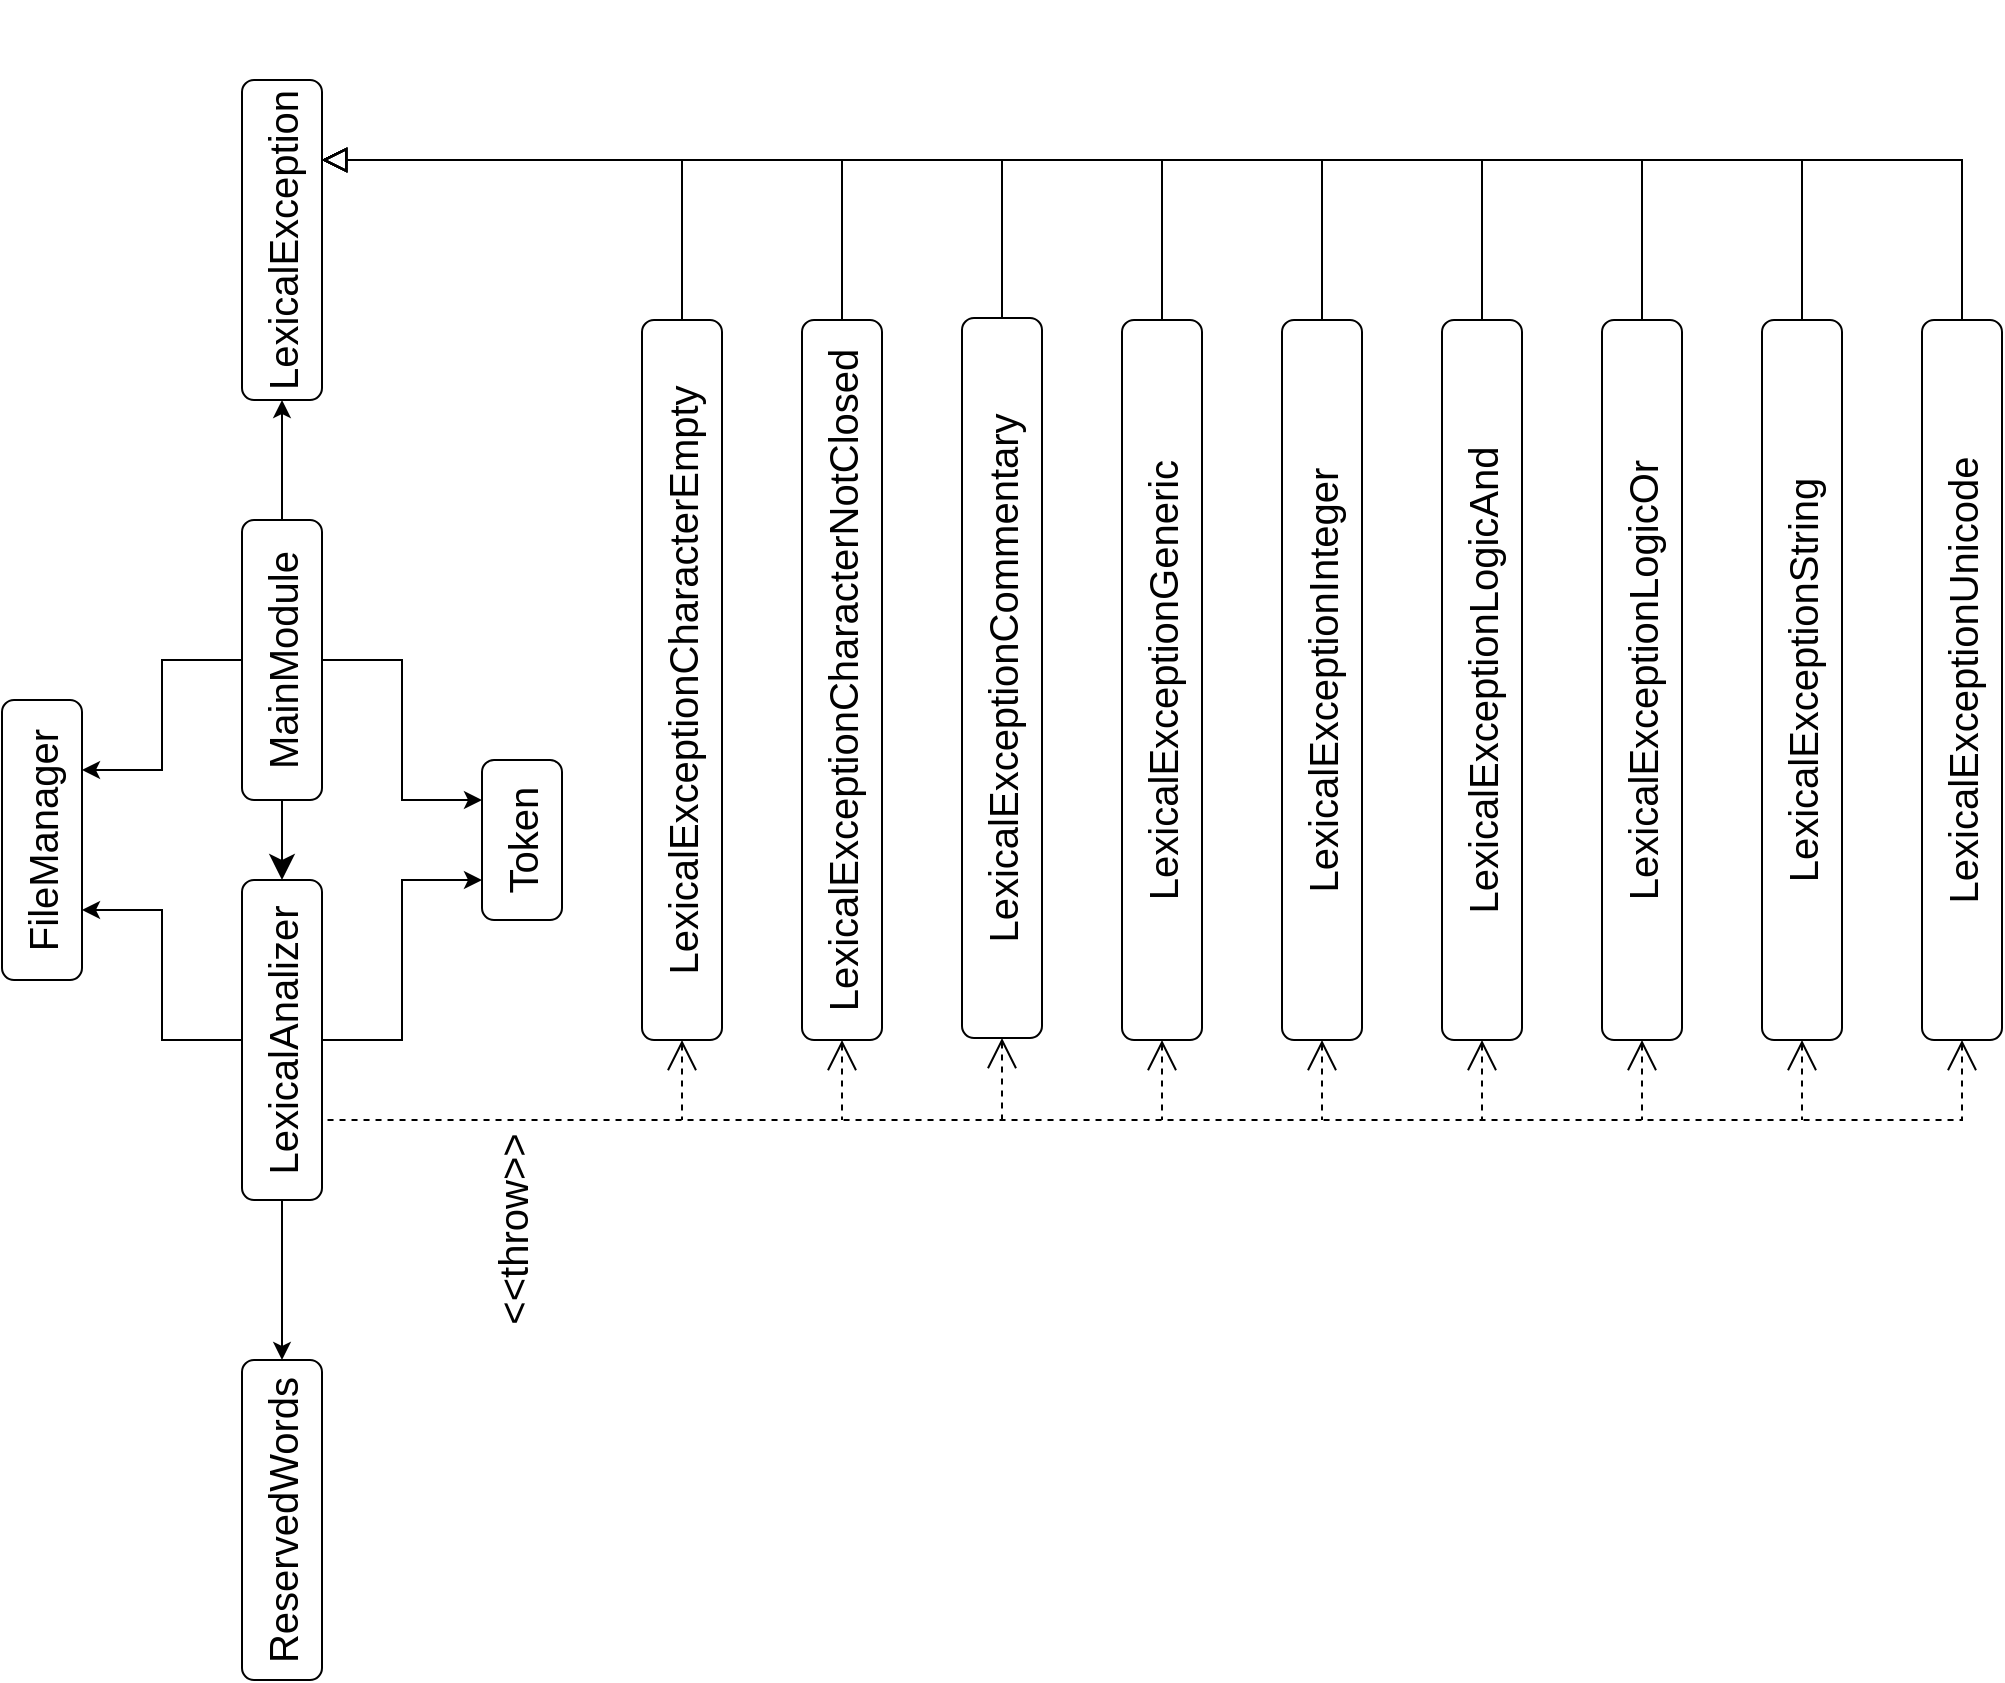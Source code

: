 <mxfile version="20.2.3" type="device"><diagram id="JPyv7Gp31r5-v8a4ra2v" name="Página-1"><mxGraphModel dx="3342" dy="475" grid="1" gridSize="10" guides="1" tooltips="1" connect="1" arrows="1" fold="1" page="0" pageScale="1" pageWidth="827" pageHeight="1169" math="0" shadow="0"><root><mxCell id="0"/><mxCell id="1" parent="0"/><mxCell id="3EwePg1L35wS43MwtObF-40" value="" style="group;rotation=-90;" parent="1" vertex="1" connectable="0"><mxGeometry x="80" y="480" width="840" height="1000" as="geometry"/></mxCell><mxCell id="K6XusGN2tXa1iuCb6UQw-1" value="FileManager" style="rounded=1;whiteSpace=wrap;html=1;fontSize=20;rotation=-90;" parent="3EwePg1L35wS43MwtObF-40" vertex="1"><mxGeometry x="-130" y="480" width="140" height="40" as="geometry"/></mxCell><mxCell id="K6XusGN2tXa1iuCb6UQw-2" value="LexicalAnalizer" style="rounded=1;whiteSpace=wrap;html=1;fontSize=20;rotation=-90;" parent="3EwePg1L35wS43MwtObF-40" vertex="1"><mxGeometry x="-20" y="580" width="160" height="40" as="geometry"/></mxCell><mxCell id="K6XusGN2tXa1iuCb6UQw-3" value="MainModule" style="rounded=1;whiteSpace=wrap;html=1;fontSize=20;rotation=-90;" parent="3EwePg1L35wS43MwtObF-40" vertex="1"><mxGeometry x="-10" y="390" width="140" height="40" as="geometry"/></mxCell><mxCell id="K6XusGN2tXa1iuCb6UQw-4" value="ReservedWords" style="rounded=1;whiteSpace=wrap;html=1;fontSize=20;rotation=-90;" parent="3EwePg1L35wS43MwtObF-40" vertex="1"><mxGeometry x="-20" y="820" width="160" height="40" as="geometry"/></mxCell><mxCell id="K6XusGN2tXa1iuCb6UQw-5" value="Token" style="rounded=1;whiteSpace=wrap;html=1;fontSize=20;rotation=-90;" parent="3EwePg1L35wS43MwtObF-40" vertex="1"><mxGeometry x="140" y="480" width="80" height="40" as="geometry"/></mxCell><mxCell id="K6XusGN2tXa1iuCb6UQw-6" value="" style="endArrow=classic;html=1;rounded=0;fontSize=20;entryX=0.75;entryY=0;entryDx=0;entryDy=0;exitX=0.5;exitY=1;exitDx=0;exitDy=0;" parent="3EwePg1L35wS43MwtObF-40" source="K6XusGN2tXa1iuCb6UQw-3" target="K6XusGN2tXa1iuCb6UQw-5" edge="1"><mxGeometry width="50" height="50" relative="1" as="geometry"><mxPoint x="40" y="640" as="sourcePoint"/><mxPoint x="-10" y="590" as="targetPoint"/><Array as="points"><mxPoint x="120" y="410"/><mxPoint x="120" y="480"/></Array></mxGeometry></mxCell><mxCell id="K6XusGN2tXa1iuCb6UQw-7" value="" style="endArrow=classic;html=1;rounded=0;fontSize=20;exitX=0.5;exitY=1;exitDx=0;exitDy=0;entryX=0.25;entryY=0;entryDx=0;entryDy=0;" parent="3EwePg1L35wS43MwtObF-40" source="K6XusGN2tXa1iuCb6UQw-2" target="K6XusGN2tXa1iuCb6UQw-5" edge="1"><mxGeometry width="50" height="50" relative="1" as="geometry"><mxPoint x="40" y="640" as="sourcePoint"/><mxPoint x="-10" y="590" as="targetPoint"/><Array as="points"><mxPoint x="120" y="600"/><mxPoint x="120" y="520"/></Array></mxGeometry></mxCell><mxCell id="K6XusGN2tXa1iuCb6UQw-8" value="" style="endArrow=classic;html=1;rounded=0;fontSize=20;entryX=0.25;entryY=1;entryDx=0;entryDy=0;exitX=0.5;exitY=0;exitDx=0;exitDy=0;" parent="3EwePg1L35wS43MwtObF-40" source="K6XusGN2tXa1iuCb6UQw-2" target="K6XusGN2tXa1iuCb6UQw-1" edge="1"><mxGeometry width="50" height="50" relative="1" as="geometry"><mxPoint x="40" y="640" as="sourcePoint"/><mxPoint x="-10" y="590" as="targetPoint"/><Array as="points"><mxPoint y="600"/><mxPoint y="535"/></Array></mxGeometry></mxCell><mxCell id="K6XusGN2tXa1iuCb6UQw-9" value="" style="endArrow=classic;html=1;rounded=0;fontSize=20;entryX=0.75;entryY=1;entryDx=0;entryDy=0;exitX=0.5;exitY=0;exitDx=0;exitDy=0;" parent="3EwePg1L35wS43MwtObF-40" source="K6XusGN2tXa1iuCb6UQw-3" target="K6XusGN2tXa1iuCb6UQw-1" edge="1"><mxGeometry width="50" height="50" relative="1" as="geometry"><mxPoint x="40" y="640" as="sourcePoint"/><mxPoint x="-10" y="590" as="targetPoint"/><Array as="points"><mxPoint y="410"/><mxPoint y="465"/></Array></mxGeometry></mxCell><mxCell id="K6XusGN2tXa1iuCb6UQw-10" value="" style="endArrow=classic;html=1;rounded=0;fontSize=20;entryX=1;entryY=0.5;entryDx=0;entryDy=0;exitX=0;exitY=0.5;exitDx=0;exitDy=0;" parent="3EwePg1L35wS43MwtObF-40" source="K6XusGN2tXa1iuCb6UQw-2" target="K6XusGN2tXa1iuCb6UQw-4" edge="1"><mxGeometry width="50" height="50" relative="1" as="geometry"><mxPoint x="40" y="640" as="sourcePoint"/><mxPoint x="-10" y="590" as="targetPoint"/></mxGeometry></mxCell><mxCell id="3EwePg1L35wS43MwtObF-1" value="LexicalException" style="rounded=1;whiteSpace=wrap;html=1;fontSize=20;rotation=-90;" parent="3EwePg1L35wS43MwtObF-40" vertex="1"><mxGeometry x="-20" y="180" width="160" height="40" as="geometry"/></mxCell><mxCell id="3EwePg1L35wS43MwtObF-2" value="LexicalExceptionCharacterEmpty" style="rounded=1;whiteSpace=wrap;html=1;fontSize=20;rotation=-90;" parent="3EwePg1L35wS43MwtObF-40" vertex="1"><mxGeometry x="80" y="400" width="360" height="40" as="geometry"/></mxCell><mxCell id="3EwePg1L35wS43MwtObF-6" value="LexicalExceptionUnicode" style="rounded=1;whiteSpace=wrap;html=1;fontSize=20;rotation=-90;" parent="3EwePg1L35wS43MwtObF-40" vertex="1"><mxGeometry x="720" y="400" width="360" height="40" as="geometry"/></mxCell><mxCell id="3EwePg1L35wS43MwtObF-7" value="LexicalExceptionString" style="rounded=1;whiteSpace=wrap;html=1;fontSize=20;rotation=-90;" parent="3EwePg1L35wS43MwtObF-40" vertex="1"><mxGeometry x="640" y="400" width="360" height="40" as="geometry"/></mxCell><mxCell id="3EwePg1L35wS43MwtObF-8" value="LexicalExceptionLogicOr" style="rounded=1;whiteSpace=wrap;html=1;fontSize=20;rotation=-90;" parent="3EwePg1L35wS43MwtObF-40" vertex="1"><mxGeometry x="560" y="400" width="360" height="40" as="geometry"/></mxCell><mxCell id="3EwePg1L35wS43MwtObF-9" value="LexicalExceptionLogicAnd" style="rounded=1;whiteSpace=wrap;html=1;fontSize=20;rotation=-90;" parent="3EwePg1L35wS43MwtObF-40" vertex="1"><mxGeometry x="480" y="400" width="360" height="40" as="geometry"/></mxCell><mxCell id="3EwePg1L35wS43MwtObF-10" value="LexicalExceptionInteger" style="rounded=1;whiteSpace=wrap;html=1;fontSize=20;rotation=-90;" parent="3EwePg1L35wS43MwtObF-40" vertex="1"><mxGeometry x="400" y="400" width="360" height="40" as="geometry"/></mxCell><mxCell id="3EwePg1L35wS43MwtObF-11" value="LexicalExceptionGeneric" style="rounded=1;whiteSpace=wrap;html=1;fontSize=20;rotation=-90;" parent="3EwePg1L35wS43MwtObF-40" vertex="1"><mxGeometry x="320" y="400" width="360" height="40" as="geometry"/></mxCell><mxCell id="3EwePg1L35wS43MwtObF-12" value="LexicalExceptionCommentary" style="rounded=1;whiteSpace=wrap;html=1;fontSize=20;rotation=-90;" parent="3EwePg1L35wS43MwtObF-40" vertex="1"><mxGeometry x="240" y="399" width="360" height="40" as="geometry"/></mxCell><mxCell id="3EwePg1L35wS43MwtObF-13" value="LexicalExceptionCharacterNotClosed" style="rounded=1;whiteSpace=wrap;html=1;fontSize=20;rotation=-90;" parent="3EwePg1L35wS43MwtObF-40" vertex="1"><mxGeometry x="160" y="400" width="360" height="40" as="geometry"/></mxCell><mxCell id="3EwePg1L35wS43MwtObF-16" value="" style="endArrow=none;dashed=1;html=1;rounded=0;startSize=13;endSize=6;startArrow=open;startFill=0;exitX=0;exitY=0.5;exitDx=0;exitDy=0;" parent="3EwePg1L35wS43MwtObF-40" source="3EwePg1L35wS43MwtObF-13" edge="1"><mxGeometry width="50" height="50" relative="1" as="geometry"><mxPoint x="480" y="160" as="sourcePoint"/><mxPoint x="340" y="640" as="targetPoint"/></mxGeometry></mxCell><mxCell id="3EwePg1L35wS43MwtObF-18" value="" style="endArrow=none;dashed=1;html=1;rounded=0;startSize=13;endSize=6;startArrow=open;startFill=0;entryX=0.25;entryY=1;entryDx=0;entryDy=0;exitX=0;exitY=0.5;exitDx=0;exitDy=0;" parent="3EwePg1L35wS43MwtObF-40" source="3EwePg1L35wS43MwtObF-6" target="K6XusGN2tXa1iuCb6UQw-2" edge="1"><mxGeometry width="50" height="50" relative="1" as="geometry"><mxPoint x="490" y="150" as="sourcePoint"/><mxPoint x="440" y="100" as="targetPoint"/><Array as="points"><mxPoint x="900" y="640"/></Array></mxGeometry></mxCell><mxCell id="3EwePg1L35wS43MwtObF-19" value="" style="endArrow=none;dashed=1;html=1;rounded=0;startSize=13;endSize=6;startArrow=open;startFill=0;exitX=0;exitY=0.5;exitDx=0;exitDy=0;" parent="3EwePg1L35wS43MwtObF-40" source="3EwePg1L35wS43MwtObF-12" edge="1"><mxGeometry width="50" height="50" relative="1" as="geometry"><mxPoint x="490" y="120" as="sourcePoint"/><mxPoint x="420" y="640" as="targetPoint"/></mxGeometry></mxCell><mxCell id="3EwePg1L35wS43MwtObF-20" value="" style="endArrow=none;dashed=1;html=1;rounded=0;startSize=13;endSize=6;startArrow=open;startFill=0;exitX=0;exitY=0.5;exitDx=0;exitDy=0;" parent="3EwePg1L35wS43MwtObF-40" source="3EwePg1L35wS43MwtObF-11" edge="1"><mxGeometry width="50" height="50" relative="1" as="geometry"><mxPoint x="510" y="130" as="sourcePoint"/><mxPoint x="500" y="640" as="targetPoint"/></mxGeometry></mxCell><mxCell id="3EwePg1L35wS43MwtObF-21" value="" style="endArrow=none;dashed=1;html=1;rounded=0;startSize=13;endSize=6;startArrow=open;startFill=0;exitX=0;exitY=0.5;exitDx=0;exitDy=0;" parent="3EwePg1L35wS43MwtObF-40" source="3EwePg1L35wS43MwtObF-10" edge="1"><mxGeometry width="50" height="50" relative="1" as="geometry"><mxPoint x="520" y="120" as="sourcePoint"/><mxPoint x="580" y="640" as="targetPoint"/></mxGeometry></mxCell><mxCell id="3EwePg1L35wS43MwtObF-22" value="" style="endArrow=none;dashed=1;html=1;rounded=0;startSize=13;endSize=6;startArrow=open;startFill=0;exitX=0;exitY=0.5;exitDx=0;exitDy=0;" parent="3EwePg1L35wS43MwtObF-40" source="3EwePg1L35wS43MwtObF-9" edge="1"><mxGeometry width="50" height="50" relative="1" as="geometry"><mxPoint x="530" y="110" as="sourcePoint"/><mxPoint x="660" y="640" as="targetPoint"/></mxGeometry></mxCell><mxCell id="3EwePg1L35wS43MwtObF-23" value="" style="endArrow=none;dashed=1;html=1;rounded=0;startSize=13;endSize=6;startArrow=open;startFill=0;exitX=0;exitY=0.5;exitDx=0;exitDy=0;" parent="3EwePg1L35wS43MwtObF-40" source="3EwePg1L35wS43MwtObF-8" edge="1"><mxGeometry width="50" height="50" relative="1" as="geometry"><mxPoint x="540" y="100" as="sourcePoint"/><mxPoint x="740" y="640" as="targetPoint"/></mxGeometry></mxCell><mxCell id="3EwePg1L35wS43MwtObF-24" value="" style="endArrow=none;dashed=1;html=1;rounded=0;startSize=13;endSize=6;startArrow=open;startFill=0;exitX=0;exitY=0.5;exitDx=0;exitDy=0;" parent="3EwePg1L35wS43MwtObF-40" source="3EwePg1L35wS43MwtObF-7" edge="1"><mxGeometry width="50" height="50" relative="1" as="geometry"><mxPoint x="550" y="90" as="sourcePoint"/><mxPoint x="820" y="640" as="targetPoint"/></mxGeometry></mxCell><mxCell id="3EwePg1L35wS43MwtObF-25" value="" style="endArrow=none;dashed=1;html=1;rounded=0;startSize=13;endSize=6;startArrow=open;startFill=0;exitX=0;exitY=0.5;exitDx=0;exitDy=0;" parent="3EwePg1L35wS43MwtObF-40" source="3EwePg1L35wS43MwtObF-2" edge="1"><mxGeometry width="50" height="50" relative="1" as="geometry"><mxPoint x="560" y="80" as="sourcePoint"/><mxPoint x="260" y="640" as="targetPoint"/></mxGeometry></mxCell><mxCell id="3EwePg1L35wS43MwtObF-26" value="" style="endArrow=classic;html=1;rounded=0;startSize=13;endSize=6;entryX=0;entryY=0.5;entryDx=0;entryDy=0;exitX=1;exitY=0.5;exitDx=0;exitDy=0;" parent="3EwePg1L35wS43MwtObF-40" source="K6XusGN2tXa1iuCb6UQw-3" target="3EwePg1L35wS43MwtObF-1" edge="1"><mxGeometry width="50" height="50" relative="1" as="geometry"><mxPoint x="430" y="310" as="sourcePoint"/><mxPoint x="380" y="260" as="targetPoint"/></mxGeometry></mxCell><mxCell id="3EwePg1L35wS43MwtObF-27" value="&amp;lt;&amp;lt;throw&amp;gt;&amp;gt;" style="text;html=1;align=center;verticalAlign=middle;resizable=0;points=[];autosize=1;strokeColor=none;fillColor=none;fontSize=20;rotation=-90;" parent="3EwePg1L35wS43MwtObF-40" vertex="1"><mxGeometry x="120" y="680" width="110" height="30" as="geometry"/></mxCell><mxCell id="3EwePg1L35wS43MwtObF-28" value="" style="endArrow=block;html=1;rounded=0;fontSize=20;startSize=13;endSize=10;exitX=1;exitY=0.5;exitDx=0;exitDy=0;endFill=0;entryX=0.75;entryY=1;entryDx=0;entryDy=0;" parent="3EwePg1L35wS43MwtObF-40" source="3EwePg1L35wS43MwtObF-2" target="3EwePg1L35wS43MwtObF-1" edge="1"><mxGeometry width="50" height="50" relative="1" as="geometry"><mxPoint x="430" y="340" as="sourcePoint"/><mxPoint x="160" y="110" as="targetPoint"/><Array as="points"><mxPoint x="260" y="160"/></Array></mxGeometry></mxCell><mxCell id="3EwePg1L35wS43MwtObF-29" value="" style="endArrow=block;html=1;rounded=0;fontSize=20;startSize=13;endSize=10;exitX=1;exitY=0.5;exitDx=0;exitDy=0;endFill=0;entryX=0.75;entryY=1;entryDx=0;entryDy=0;" parent="3EwePg1L35wS43MwtObF-40" source="3EwePg1L35wS43MwtObF-13" target="3EwePg1L35wS43MwtObF-1" edge="1"><mxGeometry width="50" height="50" relative="1" as="geometry"><mxPoint x="430" y="340" as="sourcePoint"/><mxPoint x="110" y="140" as="targetPoint"/><Array as="points"><mxPoint x="340" y="160"/></Array></mxGeometry></mxCell><mxCell id="3EwePg1L35wS43MwtObF-30" value="" style="endArrow=block;html=1;rounded=0;fontSize=20;startSize=13;endSize=10;exitX=1;exitY=0.5;exitDx=0;exitDy=0;endFill=0;entryX=0.75;entryY=1;entryDx=0;entryDy=0;" parent="3EwePg1L35wS43MwtObF-40" source="3EwePg1L35wS43MwtObF-12" target="3EwePg1L35wS43MwtObF-1" edge="1"><mxGeometry width="50" height="50" relative="1" as="geometry"><mxPoint x="430" y="340" as="sourcePoint"/><mxPoint x="120" y="200" as="targetPoint"/><Array as="points"><mxPoint x="420" y="160"/></Array></mxGeometry></mxCell><mxCell id="3EwePg1L35wS43MwtObF-31" value="" style="endArrow=block;html=1;rounded=0;fontSize=20;startSize=13;endSize=10;exitX=1;exitY=0.5;exitDx=0;exitDy=0;endFill=0;entryX=0.75;entryY=1;entryDx=0;entryDy=0;" parent="3EwePg1L35wS43MwtObF-40" source="3EwePg1L35wS43MwtObF-11" target="3EwePg1L35wS43MwtObF-1" edge="1"><mxGeometry width="50" height="50" relative="1" as="geometry"><mxPoint x="430" y="340" as="sourcePoint"/><mxPoint x="90" y="100" as="targetPoint"/><Array as="points"><mxPoint x="500" y="160"/></Array></mxGeometry></mxCell><mxCell id="3EwePg1L35wS43MwtObF-32" value="" style="endArrow=block;html=1;rounded=0;fontSize=20;startSize=13;endSize=10;exitX=1;exitY=0.5;exitDx=0;exitDy=0;endFill=0;entryX=0.75;entryY=1;entryDx=0;entryDy=0;" parent="3EwePg1L35wS43MwtObF-40" source="3EwePg1L35wS43MwtObF-9" target="3EwePg1L35wS43MwtObF-1" edge="1"><mxGeometry width="50" height="50" relative="1" as="geometry"><mxPoint x="480" y="340" as="sourcePoint"/><mxPoint x="100" y="60" as="targetPoint"/><Array as="points"><mxPoint x="660" y="160"/></Array></mxGeometry></mxCell><mxCell id="3EwePg1L35wS43MwtObF-33" value="" style="endArrow=block;html=1;rounded=0;fontSize=20;startSize=13;endSize=10;exitX=1;exitY=0.5;exitDx=0;exitDy=0;endFill=0;entryX=0.75;entryY=1;entryDx=0;entryDy=0;" parent="3EwePg1L35wS43MwtObF-40" source="3EwePg1L35wS43MwtObF-10" target="3EwePg1L35wS43MwtObF-1" edge="1"><mxGeometry width="50" height="50" relative="1" as="geometry"><mxPoint x="480" y="340" as="sourcePoint"/><mxPoint x="300" y="-60" as="targetPoint"/><Array as="points"><mxPoint x="580" y="160"/></Array></mxGeometry></mxCell><mxCell id="3EwePg1L35wS43MwtObF-34" value="" style="endArrow=block;html=1;rounded=0;fontSize=20;startSize=13;endSize=10;exitX=1;exitY=0.5;exitDx=0;exitDy=0;endFill=0;entryX=0.75;entryY=1;entryDx=0;entryDy=0;" parent="3EwePg1L35wS43MwtObF-40" source="3EwePg1L35wS43MwtObF-8" target="3EwePg1L35wS43MwtObF-1" edge="1"><mxGeometry width="50" height="50" relative="1" as="geometry"><mxPoint x="600" y="340" as="sourcePoint"/><mxPoint x="160" y="30" as="targetPoint"/><Array as="points"><mxPoint x="740" y="160"/></Array></mxGeometry></mxCell><mxCell id="3EwePg1L35wS43MwtObF-35" value="" style="endArrow=block;html=1;rounded=0;fontSize=20;startSize=13;endSize=10;exitX=1;exitY=0.5;exitDx=0;exitDy=0;endFill=0;entryX=0.75;entryY=1;entryDx=0;entryDy=0;" parent="3EwePg1L35wS43MwtObF-40" source="3EwePg1L35wS43MwtObF-7" target="3EwePg1L35wS43MwtObF-1" edge="1"><mxGeometry width="50" height="50" relative="1" as="geometry"><mxPoint x="550" y="340" as="sourcePoint"/><mxPoint x="360" y="20" as="targetPoint"/><Array as="points"><mxPoint x="820" y="160"/></Array></mxGeometry></mxCell><mxCell id="3EwePg1L35wS43MwtObF-36" value="" style="endArrow=block;html=1;rounded=0;fontSize=20;startSize=13;endSize=10;exitX=1;exitY=0.5;exitDx=0;exitDy=0;endFill=0;entryX=0.75;entryY=1;entryDx=0;entryDy=0;" parent="3EwePg1L35wS43MwtObF-40" source="3EwePg1L35wS43MwtObF-6" target="3EwePg1L35wS43MwtObF-1" edge="1"><mxGeometry width="50" height="50" relative="1" as="geometry"><mxPoint x="720" y="340" as="sourcePoint"/><mxPoint x="230" y="90" as="targetPoint"/><Array as="points"><mxPoint x="900" y="160"/></Array></mxGeometry></mxCell><mxCell id="aMCKPL8Yq9sgVhmWnD0U-3" value="" style="endArrow=classic;html=1;rounded=0;startSize=13;endSize=10;exitX=0;exitY=0.5;exitDx=0;exitDy=0;entryX=1;entryY=0.5;entryDx=0;entryDy=0;" edge="1" parent="3EwePg1L35wS43MwtObF-40" source="K6XusGN2tXa1iuCb6UQw-3" target="K6XusGN2tXa1iuCb6UQw-2"><mxGeometry width="50" height="50" relative="1" as="geometry"><mxPoint x="320" y="600" as="sourcePoint"/><mxPoint x="370" y="550" as="targetPoint"/></mxGeometry></mxCell></root></mxGraphModel></diagram></mxfile>